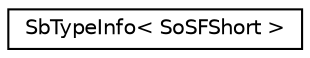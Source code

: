 digraph "Graphical Class Hierarchy"
{
 // LATEX_PDF_SIZE
  edge [fontname="Helvetica",fontsize="10",labelfontname="Helvetica",labelfontsize="10"];
  node [fontname="Helvetica",fontsize="10",shape=record];
  rankdir="LR";
  Node0 [label="SbTypeInfo\< SoSFShort \>",height=0.2,width=0.4,color="black", fillcolor="white", style="filled",URL="$structSbTypeInfo_3_01SoSFShort_01_4.html",tooltip=" "];
}
